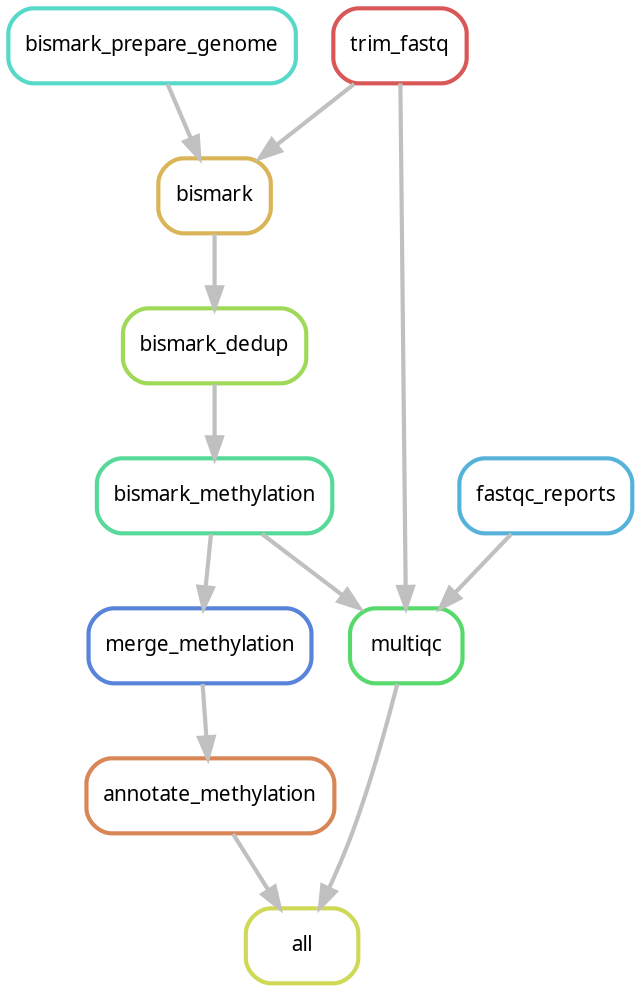 digraph snakemake_dag {
    graph[bgcolor=white, margin=0];
    node[shape=box, style=rounded, fontname=sans,                 fontsize=10, penwidth=2];
    edge[penwidth=2, color=grey];
	0[label = "annotate_methylation", color = "0.06 0.6 0.85", style="rounded"];
	1[label = "multiqc", color = "0.36 0.6 0.85", style="rounded"];
	2[label = "bismark_methylation", color = "0.42 0.6 0.85", style="rounded"];
	3[label = "bismark_prepare_genome", color = "0.48 0.6 0.85", style="rounded"];
	4[label = "trim_fastq", color = "0.00 0.6 0.85", style="rounded"];
	5[label = "bismark_dedup", color = "0.24 0.6 0.85", style="rounded"];
	6[label = "all", color = "0.18 0.6 0.85", style="rounded"];
	7[label = "fastqc_reports", color = "0.55 0.6 0.85", style="rounded"];
	8[label = "bismark", color = "0.12 0.6 0.85", style="rounded"];
	9[label = "merge_methylation", color = "0.61 0.6 0.85", style="rounded"];
	9 -> 0
	4 -> 1
	2 -> 1
	7 -> 1
	5 -> 2
	8 -> 5
	0 -> 6
	1 -> 6
	4 -> 8
	3 -> 8
	2 -> 9
}            
